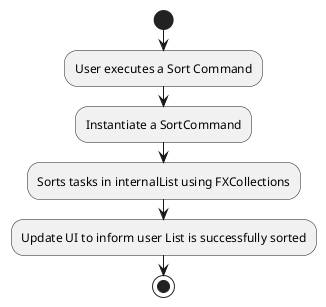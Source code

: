 @startuml
start

:User executes a Sort Command;
:Instantiate a SortCommand;
:Sorts tasks in internalList using FXCollections;
:Update UI to inform user List is successfully sorted;

stop
@enduml
